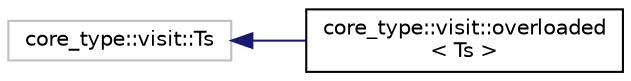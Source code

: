 digraph "Graphical Class Hierarchy"
{
 // LATEX_PDF_SIZE
  edge [fontname="Helvetica",fontsize="10",labelfontname="Helvetica",labelfontsize="10"];
  node [fontname="Helvetica",fontsize="10",shape=record];
  rankdir="LR";
  Node102 [label="core_type::visit::Ts",height=0.2,width=0.4,color="grey75", fillcolor="white", style="filled",tooltip=" "];
  Node102 -> Node0 [dir="back",color="midnightblue",fontsize="10",style="solid",fontname="Helvetica"];
  Node0 [label="core_type::visit::overloaded\l\< Ts \>",height=0.2,width=0.4,color="black", fillcolor="white", style="filled",URL="$structcore__type_1_1visit_1_1overloaded.html",tooltip=" "];
}
